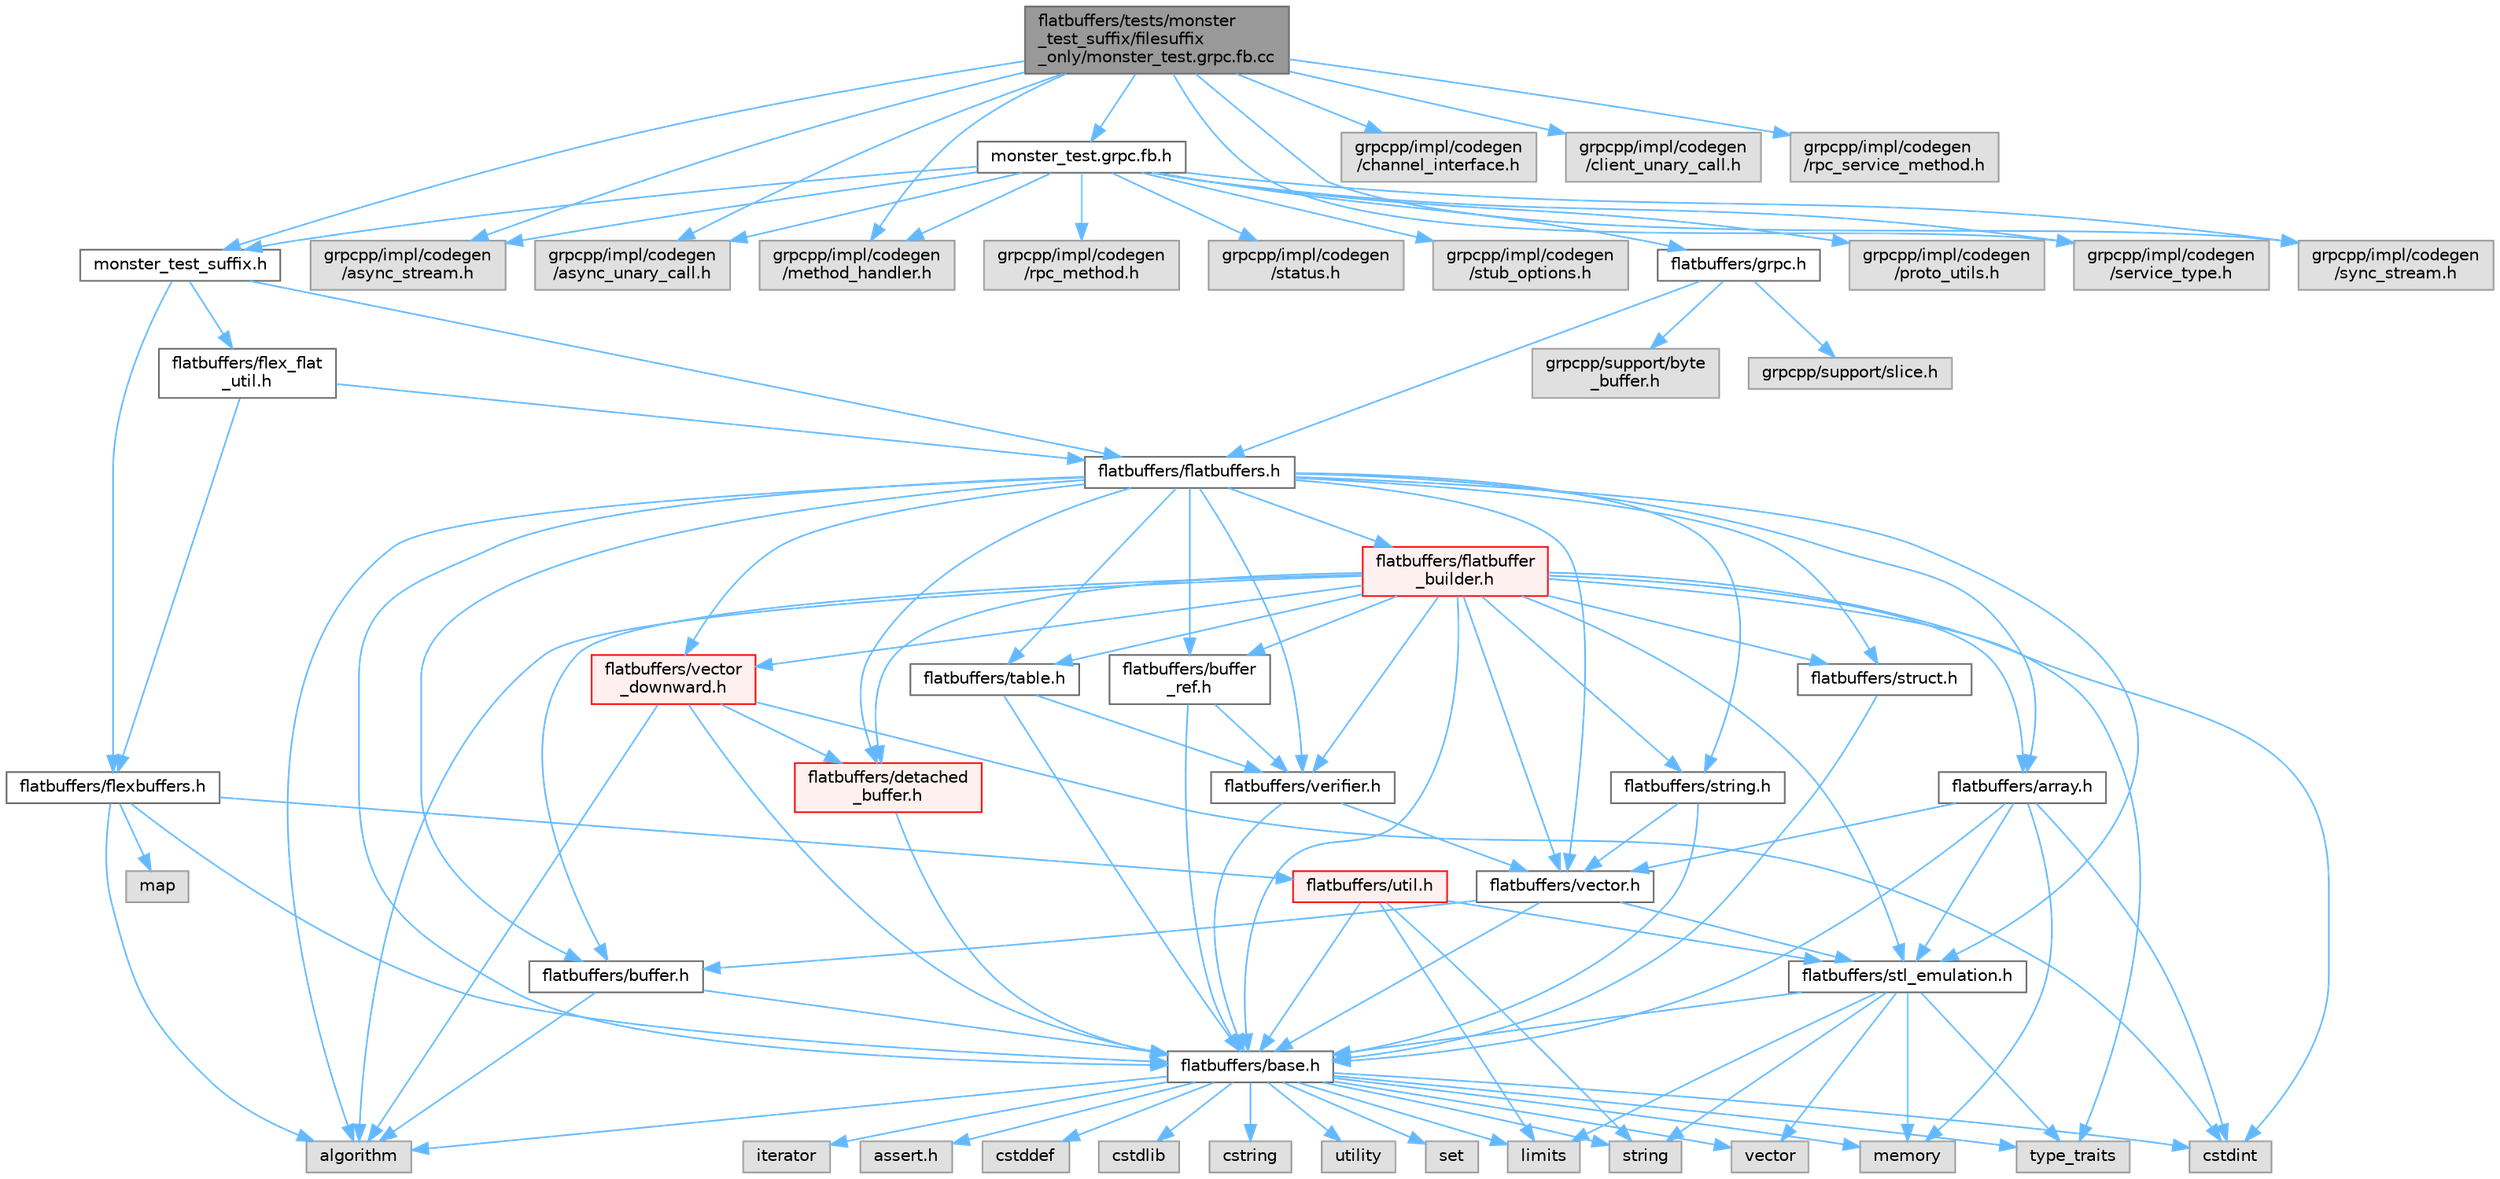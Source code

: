 digraph "flatbuffers/tests/monster_test_suffix/filesuffix_only/monster_test.grpc.fb.cc"
{
 // LATEX_PDF_SIZE
  bgcolor="transparent";
  edge [fontname=Helvetica,fontsize=10,labelfontname=Helvetica,labelfontsize=10];
  node [fontname=Helvetica,fontsize=10,shape=box,height=0.2,width=0.4];
  Node1 [id="Node000001",label="flatbuffers/tests/monster\l_test_suffix/filesuffix\l_only/monster_test.grpc.fb.cc",height=0.2,width=0.4,color="gray40", fillcolor="grey60", style="filled", fontcolor="black",tooltip=" "];
  Node1 -> Node2 [id="edge111_Node000001_Node000002",color="steelblue1",style="solid",tooltip=" "];
  Node2 [id="Node000002",label="monster_test_suffix.h",height=0.2,width=0.4,color="grey40", fillcolor="white", style="filled",URL="$monster__test__suffix_8h.html",tooltip=" "];
  Node2 -> Node3 [id="edge112_Node000002_Node000003",color="steelblue1",style="solid",tooltip=" "];
  Node3 [id="Node000003",label="flatbuffers/flatbuffers.h",height=0.2,width=0.4,color="grey40", fillcolor="white", style="filled",URL="$flatbuffers_8h.html",tooltip=" "];
  Node3 -> Node4 [id="edge113_Node000003_Node000004",color="steelblue1",style="solid",tooltip=" "];
  Node4 [id="Node000004",label="algorithm",height=0.2,width=0.4,color="grey60", fillcolor="#E0E0E0", style="filled",tooltip=" "];
  Node3 -> Node5 [id="edge114_Node000003_Node000005",color="steelblue1",style="solid",tooltip=" "];
  Node5 [id="Node000005",label="flatbuffers/array.h",height=0.2,width=0.4,color="grey40", fillcolor="white", style="filled",URL="$array_8h.html",tooltip=" "];
  Node5 -> Node6 [id="edge115_Node000005_Node000006",color="steelblue1",style="solid",tooltip=" "];
  Node6 [id="Node000006",label="cstdint",height=0.2,width=0.4,color="grey60", fillcolor="#E0E0E0", style="filled",tooltip=" "];
  Node5 -> Node7 [id="edge116_Node000005_Node000007",color="steelblue1",style="solid",tooltip=" "];
  Node7 [id="Node000007",label="memory",height=0.2,width=0.4,color="grey60", fillcolor="#E0E0E0", style="filled",tooltip=" "];
  Node5 -> Node8 [id="edge117_Node000005_Node000008",color="steelblue1",style="solid",tooltip=" "];
  Node8 [id="Node000008",label="flatbuffers/base.h",height=0.2,width=0.4,color="grey40", fillcolor="white", style="filled",URL="$base_8h.html",tooltip=" "];
  Node8 -> Node9 [id="edge118_Node000008_Node000009",color="steelblue1",style="solid",tooltip=" "];
  Node9 [id="Node000009",label="assert.h",height=0.2,width=0.4,color="grey60", fillcolor="#E0E0E0", style="filled",tooltip=" "];
  Node8 -> Node6 [id="edge119_Node000008_Node000006",color="steelblue1",style="solid",tooltip=" "];
  Node8 -> Node10 [id="edge120_Node000008_Node000010",color="steelblue1",style="solid",tooltip=" "];
  Node10 [id="Node000010",label="cstddef",height=0.2,width=0.4,color="grey60", fillcolor="#E0E0E0", style="filled",tooltip=" "];
  Node8 -> Node11 [id="edge121_Node000008_Node000011",color="steelblue1",style="solid",tooltip=" "];
  Node11 [id="Node000011",label="cstdlib",height=0.2,width=0.4,color="grey60", fillcolor="#E0E0E0", style="filled",tooltip=" "];
  Node8 -> Node12 [id="edge122_Node000008_Node000012",color="steelblue1",style="solid",tooltip=" "];
  Node12 [id="Node000012",label="cstring",height=0.2,width=0.4,color="grey60", fillcolor="#E0E0E0", style="filled",tooltip=" "];
  Node8 -> Node13 [id="edge123_Node000008_Node000013",color="steelblue1",style="solid",tooltip=" "];
  Node13 [id="Node000013",label="utility",height=0.2,width=0.4,color="grey60", fillcolor="#E0E0E0", style="filled",tooltip=" "];
  Node8 -> Node14 [id="edge124_Node000008_Node000014",color="steelblue1",style="solid",tooltip=" "];
  Node14 [id="Node000014",label="string",height=0.2,width=0.4,color="grey60", fillcolor="#E0E0E0", style="filled",tooltip=" "];
  Node8 -> Node15 [id="edge125_Node000008_Node000015",color="steelblue1",style="solid",tooltip=" "];
  Node15 [id="Node000015",label="type_traits",height=0.2,width=0.4,color="grey60", fillcolor="#E0E0E0", style="filled",tooltip=" "];
  Node8 -> Node16 [id="edge126_Node000008_Node000016",color="steelblue1",style="solid",tooltip=" "];
  Node16 [id="Node000016",label="vector",height=0.2,width=0.4,color="grey60", fillcolor="#E0E0E0", style="filled",tooltip=" "];
  Node8 -> Node17 [id="edge127_Node000008_Node000017",color="steelblue1",style="solid",tooltip=" "];
  Node17 [id="Node000017",label="set",height=0.2,width=0.4,color="grey60", fillcolor="#E0E0E0", style="filled",tooltip=" "];
  Node8 -> Node4 [id="edge128_Node000008_Node000004",color="steelblue1",style="solid",tooltip=" "];
  Node8 -> Node18 [id="edge129_Node000008_Node000018",color="steelblue1",style="solid",tooltip=" "];
  Node18 [id="Node000018",label="limits",height=0.2,width=0.4,color="grey60", fillcolor="#E0E0E0", style="filled",tooltip=" "];
  Node8 -> Node19 [id="edge130_Node000008_Node000019",color="steelblue1",style="solid",tooltip=" "];
  Node19 [id="Node000019",label="iterator",height=0.2,width=0.4,color="grey60", fillcolor="#E0E0E0", style="filled",tooltip=" "];
  Node8 -> Node7 [id="edge131_Node000008_Node000007",color="steelblue1",style="solid",tooltip=" "];
  Node5 -> Node20 [id="edge132_Node000005_Node000020",color="steelblue1",style="solid",tooltip=" "];
  Node20 [id="Node000020",label="flatbuffers/stl_emulation.h",height=0.2,width=0.4,color="grey40", fillcolor="white", style="filled",URL="$stl__emulation_8h.html",tooltip=" "];
  Node20 -> Node8 [id="edge133_Node000020_Node000008",color="steelblue1",style="solid",tooltip=" "];
  Node20 -> Node14 [id="edge134_Node000020_Node000014",color="steelblue1",style="solid",tooltip=" "];
  Node20 -> Node15 [id="edge135_Node000020_Node000015",color="steelblue1",style="solid",tooltip=" "];
  Node20 -> Node16 [id="edge136_Node000020_Node000016",color="steelblue1",style="solid",tooltip=" "];
  Node20 -> Node7 [id="edge137_Node000020_Node000007",color="steelblue1",style="solid",tooltip=" "];
  Node20 -> Node18 [id="edge138_Node000020_Node000018",color="steelblue1",style="solid",tooltip=" "];
  Node5 -> Node21 [id="edge139_Node000005_Node000021",color="steelblue1",style="solid",tooltip=" "];
  Node21 [id="Node000021",label="flatbuffers/vector.h",height=0.2,width=0.4,color="grey40", fillcolor="white", style="filled",URL="$vector_8h.html",tooltip=" "];
  Node21 -> Node8 [id="edge140_Node000021_Node000008",color="steelblue1",style="solid",tooltip=" "];
  Node21 -> Node22 [id="edge141_Node000021_Node000022",color="steelblue1",style="solid",tooltip=" "];
  Node22 [id="Node000022",label="flatbuffers/buffer.h",height=0.2,width=0.4,color="grey40", fillcolor="white", style="filled",URL="$buffer_8h.html",tooltip=" "];
  Node22 -> Node4 [id="edge142_Node000022_Node000004",color="steelblue1",style="solid",tooltip=" "];
  Node22 -> Node8 [id="edge143_Node000022_Node000008",color="steelblue1",style="solid",tooltip=" "];
  Node21 -> Node20 [id="edge144_Node000021_Node000020",color="steelblue1",style="solid",tooltip=" "];
  Node3 -> Node8 [id="edge145_Node000003_Node000008",color="steelblue1",style="solid",tooltip=" "];
  Node3 -> Node22 [id="edge146_Node000003_Node000022",color="steelblue1",style="solid",tooltip=" "];
  Node3 -> Node23 [id="edge147_Node000003_Node000023",color="steelblue1",style="solid",tooltip=" "];
  Node23 [id="Node000023",label="flatbuffers/buffer\l_ref.h",height=0.2,width=0.4,color="grey40", fillcolor="white", style="filled",URL="$buffer__ref_8h.html",tooltip=" "];
  Node23 -> Node8 [id="edge148_Node000023_Node000008",color="steelblue1",style="solid",tooltip=" "];
  Node23 -> Node24 [id="edge149_Node000023_Node000024",color="steelblue1",style="solid",tooltip=" "];
  Node24 [id="Node000024",label="flatbuffers/verifier.h",height=0.2,width=0.4,color="grey40", fillcolor="white", style="filled",URL="$verifier_8h.html",tooltip=" "];
  Node24 -> Node8 [id="edge150_Node000024_Node000008",color="steelblue1",style="solid",tooltip=" "];
  Node24 -> Node21 [id="edge151_Node000024_Node000021",color="steelblue1",style="solid",tooltip=" "];
  Node3 -> Node25 [id="edge152_Node000003_Node000025",color="steelblue1",style="solid",tooltip=" "];
  Node25 [id="Node000025",label="flatbuffers/detached\l_buffer.h",height=0.2,width=0.4,color="red", fillcolor="#FFF0F0", style="filled",URL="$detached__buffer_8h.html",tooltip=" "];
  Node25 -> Node8 [id="edge153_Node000025_Node000008",color="steelblue1",style="solid",tooltip=" "];
  Node3 -> Node28 [id="edge154_Node000003_Node000028",color="steelblue1",style="solid",tooltip=" "];
  Node28 [id="Node000028",label="flatbuffers/flatbuffer\l_builder.h",height=0.2,width=0.4,color="red", fillcolor="#FFF0F0", style="filled",URL="$flatbuffer__builder_8h.html",tooltip=" "];
  Node28 -> Node4 [id="edge155_Node000028_Node000004",color="steelblue1",style="solid",tooltip=" "];
  Node28 -> Node6 [id="edge156_Node000028_Node000006",color="steelblue1",style="solid",tooltip=" "];
  Node28 -> Node15 [id="edge157_Node000028_Node000015",color="steelblue1",style="solid",tooltip=" "];
  Node28 -> Node5 [id="edge158_Node000028_Node000005",color="steelblue1",style="solid",tooltip=" "];
  Node28 -> Node8 [id="edge159_Node000028_Node000008",color="steelblue1",style="solid",tooltip=" "];
  Node28 -> Node22 [id="edge160_Node000028_Node000022",color="steelblue1",style="solid",tooltip=" "];
  Node28 -> Node23 [id="edge161_Node000028_Node000023",color="steelblue1",style="solid",tooltip=" "];
  Node28 -> Node25 [id="edge162_Node000028_Node000025",color="steelblue1",style="solid",tooltip=" "];
  Node28 -> Node20 [id="edge163_Node000028_Node000020",color="steelblue1",style="solid",tooltip=" "];
  Node28 -> Node31 [id="edge164_Node000028_Node000031",color="steelblue1",style="solid",tooltip=" "];
  Node31 [id="Node000031",label="flatbuffers/string.h",height=0.2,width=0.4,color="grey40", fillcolor="white", style="filled",URL="$string_8h.html",tooltip=" "];
  Node31 -> Node8 [id="edge165_Node000031_Node000008",color="steelblue1",style="solid",tooltip=" "];
  Node31 -> Node21 [id="edge166_Node000031_Node000021",color="steelblue1",style="solid",tooltip=" "];
  Node28 -> Node32 [id="edge167_Node000028_Node000032",color="steelblue1",style="solid",tooltip=" "];
  Node32 [id="Node000032",label="flatbuffers/struct.h",height=0.2,width=0.4,color="grey40", fillcolor="white", style="filled",URL="$struct_8h.html",tooltip=" "];
  Node32 -> Node8 [id="edge168_Node000032_Node000008",color="steelblue1",style="solid",tooltip=" "];
  Node28 -> Node33 [id="edge169_Node000028_Node000033",color="steelblue1",style="solid",tooltip=" "];
  Node33 [id="Node000033",label="flatbuffers/table.h",height=0.2,width=0.4,color="grey40", fillcolor="white", style="filled",URL="$table_8h.html",tooltip=" "];
  Node33 -> Node8 [id="edge170_Node000033_Node000008",color="steelblue1",style="solid",tooltip=" "];
  Node33 -> Node24 [id="edge171_Node000033_Node000024",color="steelblue1",style="solid",tooltip=" "];
  Node28 -> Node21 [id="edge172_Node000028_Node000021",color="steelblue1",style="solid",tooltip=" "];
  Node28 -> Node34 [id="edge173_Node000028_Node000034",color="steelblue1",style="solid",tooltip=" "];
  Node34 [id="Node000034",label="flatbuffers/vector\l_downward.h",height=0.2,width=0.4,color="red", fillcolor="#FFF0F0", style="filled",URL="$vector__downward_8h.html",tooltip=" "];
  Node34 -> Node4 [id="edge174_Node000034_Node000004",color="steelblue1",style="solid",tooltip=" "];
  Node34 -> Node6 [id="edge175_Node000034_Node000006",color="steelblue1",style="solid",tooltip=" "];
  Node34 -> Node8 [id="edge176_Node000034_Node000008",color="steelblue1",style="solid",tooltip=" "];
  Node34 -> Node25 [id="edge177_Node000034_Node000025",color="steelblue1",style="solid",tooltip=" "];
  Node28 -> Node24 [id="edge178_Node000028_Node000024",color="steelblue1",style="solid",tooltip=" "];
  Node3 -> Node20 [id="edge179_Node000003_Node000020",color="steelblue1",style="solid",tooltip=" "];
  Node3 -> Node31 [id="edge180_Node000003_Node000031",color="steelblue1",style="solid",tooltip=" "];
  Node3 -> Node32 [id="edge181_Node000003_Node000032",color="steelblue1",style="solid",tooltip=" "];
  Node3 -> Node33 [id="edge182_Node000003_Node000033",color="steelblue1",style="solid",tooltip=" "];
  Node3 -> Node21 [id="edge183_Node000003_Node000021",color="steelblue1",style="solid",tooltip=" "];
  Node3 -> Node34 [id="edge184_Node000003_Node000034",color="steelblue1",style="solid",tooltip=" "];
  Node3 -> Node24 [id="edge185_Node000003_Node000024",color="steelblue1",style="solid",tooltip=" "];
  Node2 -> Node35 [id="edge186_Node000002_Node000035",color="steelblue1",style="solid",tooltip=" "];
  Node35 [id="Node000035",label="flatbuffers/flexbuffers.h",height=0.2,width=0.4,color="grey40", fillcolor="white", style="filled",URL="$flexbuffers_8h.html",tooltip=" "];
  Node35 -> Node4 [id="edge187_Node000035_Node000004",color="steelblue1",style="solid",tooltip=" "];
  Node35 -> Node36 [id="edge188_Node000035_Node000036",color="steelblue1",style="solid",tooltip=" "];
  Node36 [id="Node000036",label="map",height=0.2,width=0.4,color="grey60", fillcolor="#E0E0E0", style="filled",tooltip=" "];
  Node35 -> Node8 [id="edge189_Node000035_Node000008",color="steelblue1",style="solid",tooltip=" "];
  Node35 -> Node37 [id="edge190_Node000035_Node000037",color="steelblue1",style="solid",tooltip=" "];
  Node37 [id="Node000037",label="flatbuffers/util.h",height=0.2,width=0.4,color="red", fillcolor="#FFF0F0", style="filled",URL="$util_8h.html",tooltip=" "];
  Node37 -> Node8 [id="edge191_Node000037_Node000008",color="steelblue1",style="solid",tooltip=" "];
  Node37 -> Node20 [id="edge192_Node000037_Node000020",color="steelblue1",style="solid",tooltip=" "];
  Node37 -> Node18 [id="edge193_Node000037_Node000018",color="steelblue1",style="solid",tooltip=" "];
  Node37 -> Node14 [id="edge194_Node000037_Node000014",color="steelblue1",style="solid",tooltip=" "];
  Node2 -> Node43 [id="edge195_Node000002_Node000043",color="steelblue1",style="solid",tooltip=" "];
  Node43 [id="Node000043",label="flatbuffers/flex_flat\l_util.h",height=0.2,width=0.4,color="grey40", fillcolor="white", style="filled",URL="$flex__flat__util_8h.html",tooltip=" "];
  Node43 -> Node3 [id="edge196_Node000043_Node000003",color="steelblue1",style="solid",tooltip=" "];
  Node43 -> Node35 [id="edge197_Node000043_Node000035",color="steelblue1",style="solid",tooltip=" "];
  Node1 -> Node44 [id="edge198_Node000001_Node000044",color="steelblue1",style="solid",tooltip=" "];
  Node44 [id="Node000044",label="monster_test.grpc.fb.h",height=0.2,width=0.4,color="grey40", fillcolor="white", style="filled",URL="$monster__test__suffix_2filesuffix__only_2monster__test_8grpc_8fb_8h.html",tooltip=" "];
  Node44 -> Node2 [id="edge199_Node000044_Node000002",color="steelblue1",style="solid",tooltip=" "];
  Node44 -> Node45 [id="edge200_Node000044_Node000045",color="steelblue1",style="solid",tooltip=" "];
  Node45 [id="Node000045",label="flatbuffers/grpc.h",height=0.2,width=0.4,color="grey40", fillcolor="white", style="filled",URL="$grpc_8h.html",tooltip=" "];
  Node45 -> Node3 [id="edge201_Node000045_Node000003",color="steelblue1",style="solid",tooltip=" "];
  Node45 -> Node46 [id="edge202_Node000045_Node000046",color="steelblue1",style="solid",tooltip=" "];
  Node46 [id="Node000046",label="grpcpp/support/byte\l_buffer.h",height=0.2,width=0.4,color="grey60", fillcolor="#E0E0E0", style="filled",tooltip=" "];
  Node45 -> Node47 [id="edge203_Node000045_Node000047",color="steelblue1",style="solid",tooltip=" "];
  Node47 [id="Node000047",label="grpcpp/support/slice.h",height=0.2,width=0.4,color="grey60", fillcolor="#E0E0E0", style="filled",tooltip=" "];
  Node44 -> Node48 [id="edge204_Node000044_Node000048",color="steelblue1",style="solid",tooltip=" "];
  Node48 [id="Node000048",label="grpcpp/impl/codegen\l/async_stream.h",height=0.2,width=0.4,color="grey60", fillcolor="#E0E0E0", style="filled",tooltip=" "];
  Node44 -> Node49 [id="edge205_Node000044_Node000049",color="steelblue1",style="solid",tooltip=" "];
  Node49 [id="Node000049",label="grpcpp/impl/codegen\l/async_unary_call.h",height=0.2,width=0.4,color="grey60", fillcolor="#E0E0E0", style="filled",tooltip=" "];
  Node44 -> Node50 [id="edge206_Node000044_Node000050",color="steelblue1",style="solid",tooltip=" "];
  Node50 [id="Node000050",label="grpcpp/impl/codegen\l/method_handler.h",height=0.2,width=0.4,color="grey60", fillcolor="#E0E0E0", style="filled",tooltip=" "];
  Node44 -> Node51 [id="edge207_Node000044_Node000051",color="steelblue1",style="solid",tooltip=" "];
  Node51 [id="Node000051",label="grpcpp/impl/codegen\l/proto_utils.h",height=0.2,width=0.4,color="grey60", fillcolor="#E0E0E0", style="filled",tooltip=" "];
  Node44 -> Node52 [id="edge208_Node000044_Node000052",color="steelblue1",style="solid",tooltip=" "];
  Node52 [id="Node000052",label="grpcpp/impl/codegen\l/rpc_method.h",height=0.2,width=0.4,color="grey60", fillcolor="#E0E0E0", style="filled",tooltip=" "];
  Node44 -> Node53 [id="edge209_Node000044_Node000053",color="steelblue1",style="solid",tooltip=" "];
  Node53 [id="Node000053",label="grpcpp/impl/codegen\l/service_type.h",height=0.2,width=0.4,color="grey60", fillcolor="#E0E0E0", style="filled",tooltip=" "];
  Node44 -> Node54 [id="edge210_Node000044_Node000054",color="steelblue1",style="solid",tooltip=" "];
  Node54 [id="Node000054",label="grpcpp/impl/codegen\l/status.h",height=0.2,width=0.4,color="grey60", fillcolor="#E0E0E0", style="filled",tooltip=" "];
  Node44 -> Node55 [id="edge211_Node000044_Node000055",color="steelblue1",style="solid",tooltip=" "];
  Node55 [id="Node000055",label="grpcpp/impl/codegen\l/stub_options.h",height=0.2,width=0.4,color="grey60", fillcolor="#E0E0E0", style="filled",tooltip=" "];
  Node44 -> Node56 [id="edge212_Node000044_Node000056",color="steelblue1",style="solid",tooltip=" "];
  Node56 [id="Node000056",label="grpcpp/impl/codegen\l/sync_stream.h",height=0.2,width=0.4,color="grey60", fillcolor="#E0E0E0", style="filled",tooltip=" "];
  Node1 -> Node48 [id="edge213_Node000001_Node000048",color="steelblue1",style="solid",tooltip=" "];
  Node1 -> Node49 [id="edge214_Node000001_Node000049",color="steelblue1",style="solid",tooltip=" "];
  Node1 -> Node57 [id="edge215_Node000001_Node000057",color="steelblue1",style="solid",tooltip=" "];
  Node57 [id="Node000057",label="grpcpp/impl/codegen\l/channel_interface.h",height=0.2,width=0.4,color="grey60", fillcolor="#E0E0E0", style="filled",tooltip=" "];
  Node1 -> Node58 [id="edge216_Node000001_Node000058",color="steelblue1",style="solid",tooltip=" "];
  Node58 [id="Node000058",label="grpcpp/impl/codegen\l/client_unary_call.h",height=0.2,width=0.4,color="grey60", fillcolor="#E0E0E0", style="filled",tooltip=" "];
  Node1 -> Node50 [id="edge217_Node000001_Node000050",color="steelblue1",style="solid",tooltip=" "];
  Node1 -> Node59 [id="edge218_Node000001_Node000059",color="steelblue1",style="solid",tooltip=" "];
  Node59 [id="Node000059",label="grpcpp/impl/codegen\l/rpc_service_method.h",height=0.2,width=0.4,color="grey60", fillcolor="#E0E0E0", style="filled",tooltip=" "];
  Node1 -> Node53 [id="edge219_Node000001_Node000053",color="steelblue1",style="solid",tooltip=" "];
  Node1 -> Node56 [id="edge220_Node000001_Node000056",color="steelblue1",style="solid",tooltip=" "];
}
